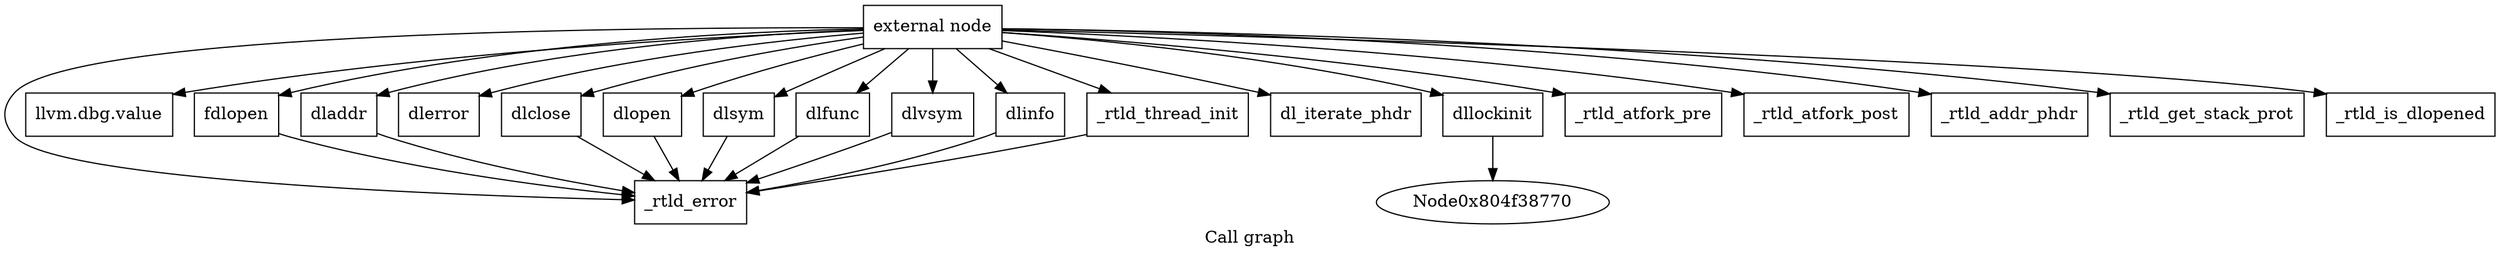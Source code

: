 digraph "Call graph" {
	label="Call graph";

	Node0x804f38740 [shape=record,label="{external node}"];
	Node0x804f38740 -> Node0x804f387d0;
	Node0x804f38740 -> Node0x804f38830;
	Node0x804f38740 -> Node0x804f38890;
	Node0x804f38740 -> Node0x804f388f0;
	Node0x804f38740 -> Node0x804f38950;
	Node0x804f38740 -> Node0x804f389b0;
	Node0x804f38740 -> Node0x804f38a10;
	Node0x804f38740 -> Node0x804f38a70;
	Node0x804f38740 -> Node0x804f38ad0;
	Node0x804f38740 -> Node0x804f38b30;
	Node0x804f38740 -> Node0x804f38b90;
	Node0x804f38740 -> Node0x804f38bf0;
	Node0x804f38740 -> Node0x804f38c50;
	Node0x804f38740 -> Node0x804f38cb0;
	Node0x804f38740 -> Node0x804f38d10;
	Node0x804f38740 -> Node0x804f38d70;
	Node0x804f38740 -> Node0x804f38dd0;
	Node0x804f38740 -> Node0x804f38e30;
	Node0x804f38740 -> Node0x804f38e90;
	Node0x804f387d0 [shape=record,label="{_rtld_error}"];
	Node0x804f38830 [shape=record,label="{llvm.dbg.value}"];
	Node0x804f38890 [shape=record,label="{dladdr}"];
	Node0x804f38890 -> Node0x804f387d0;
	Node0x804f388f0 [shape=record,label="{dlclose}"];
	Node0x804f388f0 -> Node0x804f387d0;
	Node0x804f38950 [shape=record,label="{dlerror}"];
	Node0x804f389b0 [shape=record,label="{dllockinit}"];
	Node0x804f389b0 -> Node0x804f38770;
	Node0x804f38a10 [shape=record,label="{dlopen}"];
	Node0x804f38a10 -> Node0x804f387d0;
	Node0x804f38a70 [shape=record,label="{dlsym}"];
	Node0x804f38a70 -> Node0x804f387d0;
	Node0x804f38ad0 [shape=record,label="{dlfunc}"];
	Node0x804f38ad0 -> Node0x804f387d0;
	Node0x804f38b30 [shape=record,label="{dlvsym}"];
	Node0x804f38b30 -> Node0x804f387d0;
	Node0x804f38e90 [shape=record,label="{_rtld_is_dlopened}"];
	Node0x804f38b90 [shape=record,label="{dlinfo}"];
	Node0x804f38b90 -> Node0x804f387d0;
	Node0x804f38bf0 [shape=record,label="{_rtld_thread_init}"];
	Node0x804f38bf0 -> Node0x804f387d0;
	Node0x804f38c50 [shape=record,label="{dl_iterate_phdr}"];
	Node0x804f38cb0 [shape=record,label="{fdlopen}"];
	Node0x804f38cb0 -> Node0x804f387d0;
	Node0x804f38d10 [shape=record,label="{_rtld_atfork_pre}"];
	Node0x804f38d70 [shape=record,label="{_rtld_atfork_post}"];
	Node0x804f38dd0 [shape=record,label="{_rtld_addr_phdr}"];
	Node0x804f38e30 [shape=record,label="{_rtld_get_stack_prot}"];
}
